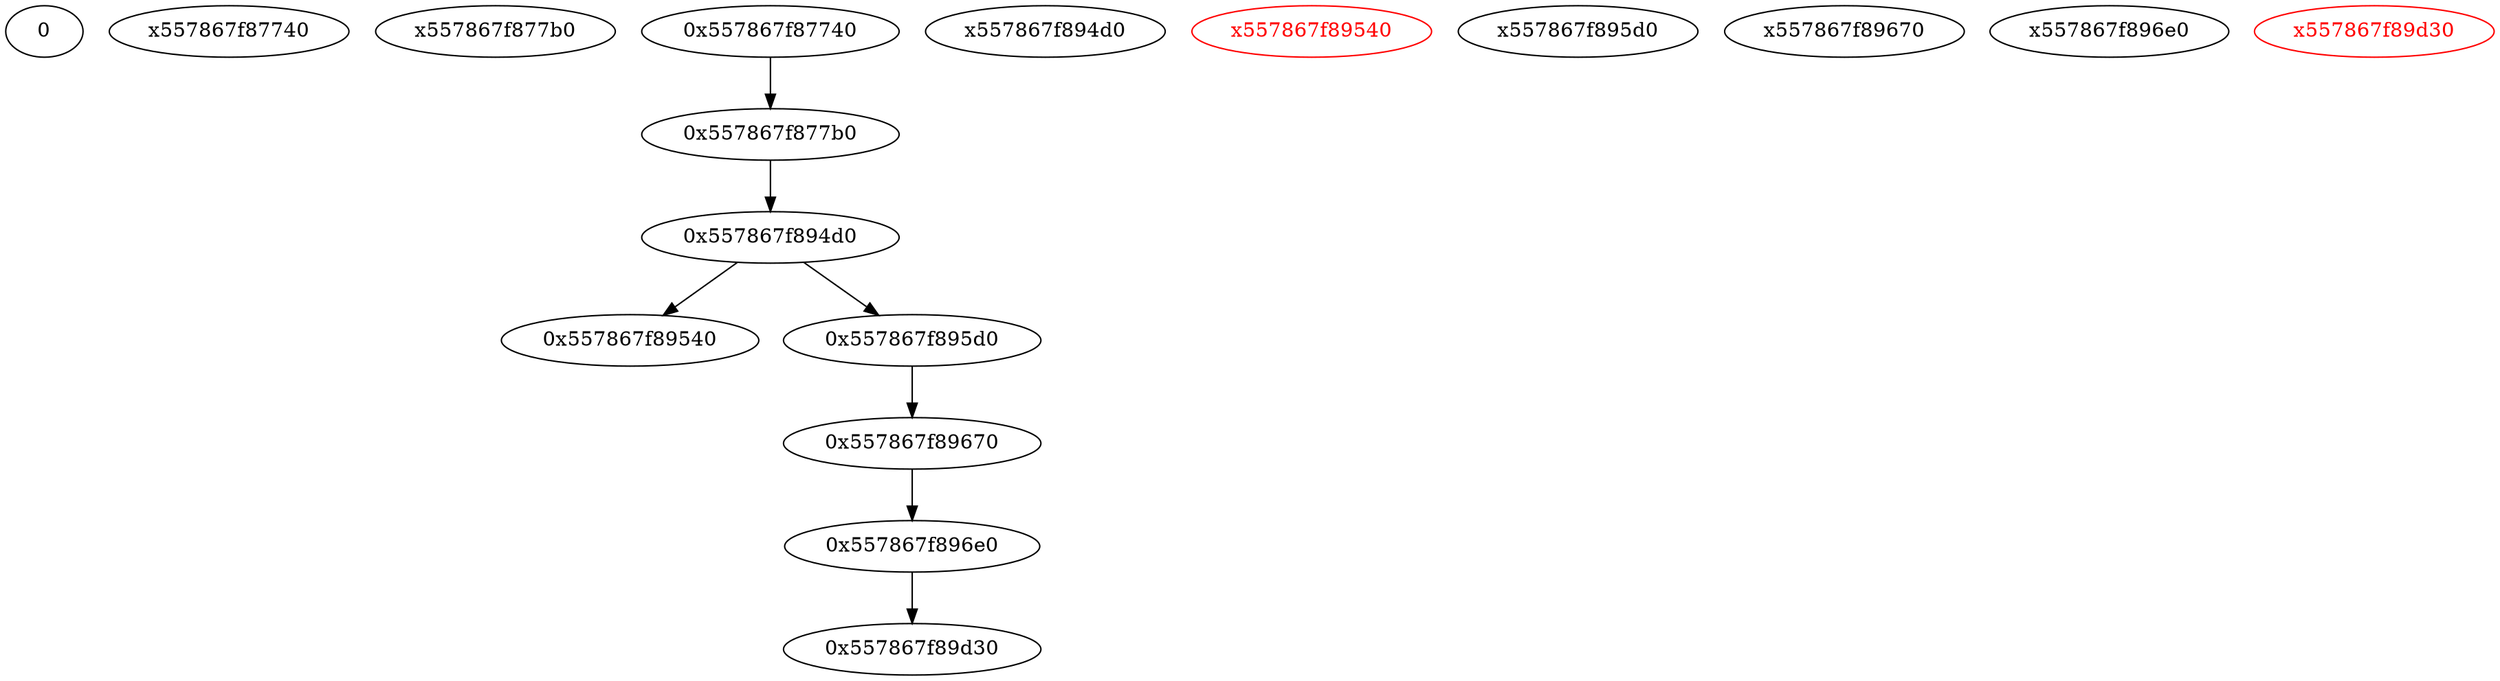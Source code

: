 digraph G {
  0x557867f87740;
  0x557867f877b0;
  "0x557867f87740" -> "0x557867f877b0";
  0x557867f877b0;
  0x557867f894d0;
  "0x557867f877b0" -> "0x557867f894d0";
  0x557867f894d0;
  0x557867f89540;
  "0x557867f894d0" -> "0x557867f89540";
  0x557867f89540[fontcolor="red"][color="red"];
  0x557867f895d0;
  "0x557867f894d0" -> "0x557867f895d0";
  0x557867f895d0;
  0x557867f89670;
  "0x557867f895d0" -> "0x557867f89670";
  0x557867f89670;
  0x557867f896e0;
  "0x557867f89670" -> "0x557867f896e0";
  0x557867f896e0;
  0x557867f89d30;
  "0x557867f896e0" -> "0x557867f89d30";
  0x557867f89d30[fontcolor="red"][color="red"];
}